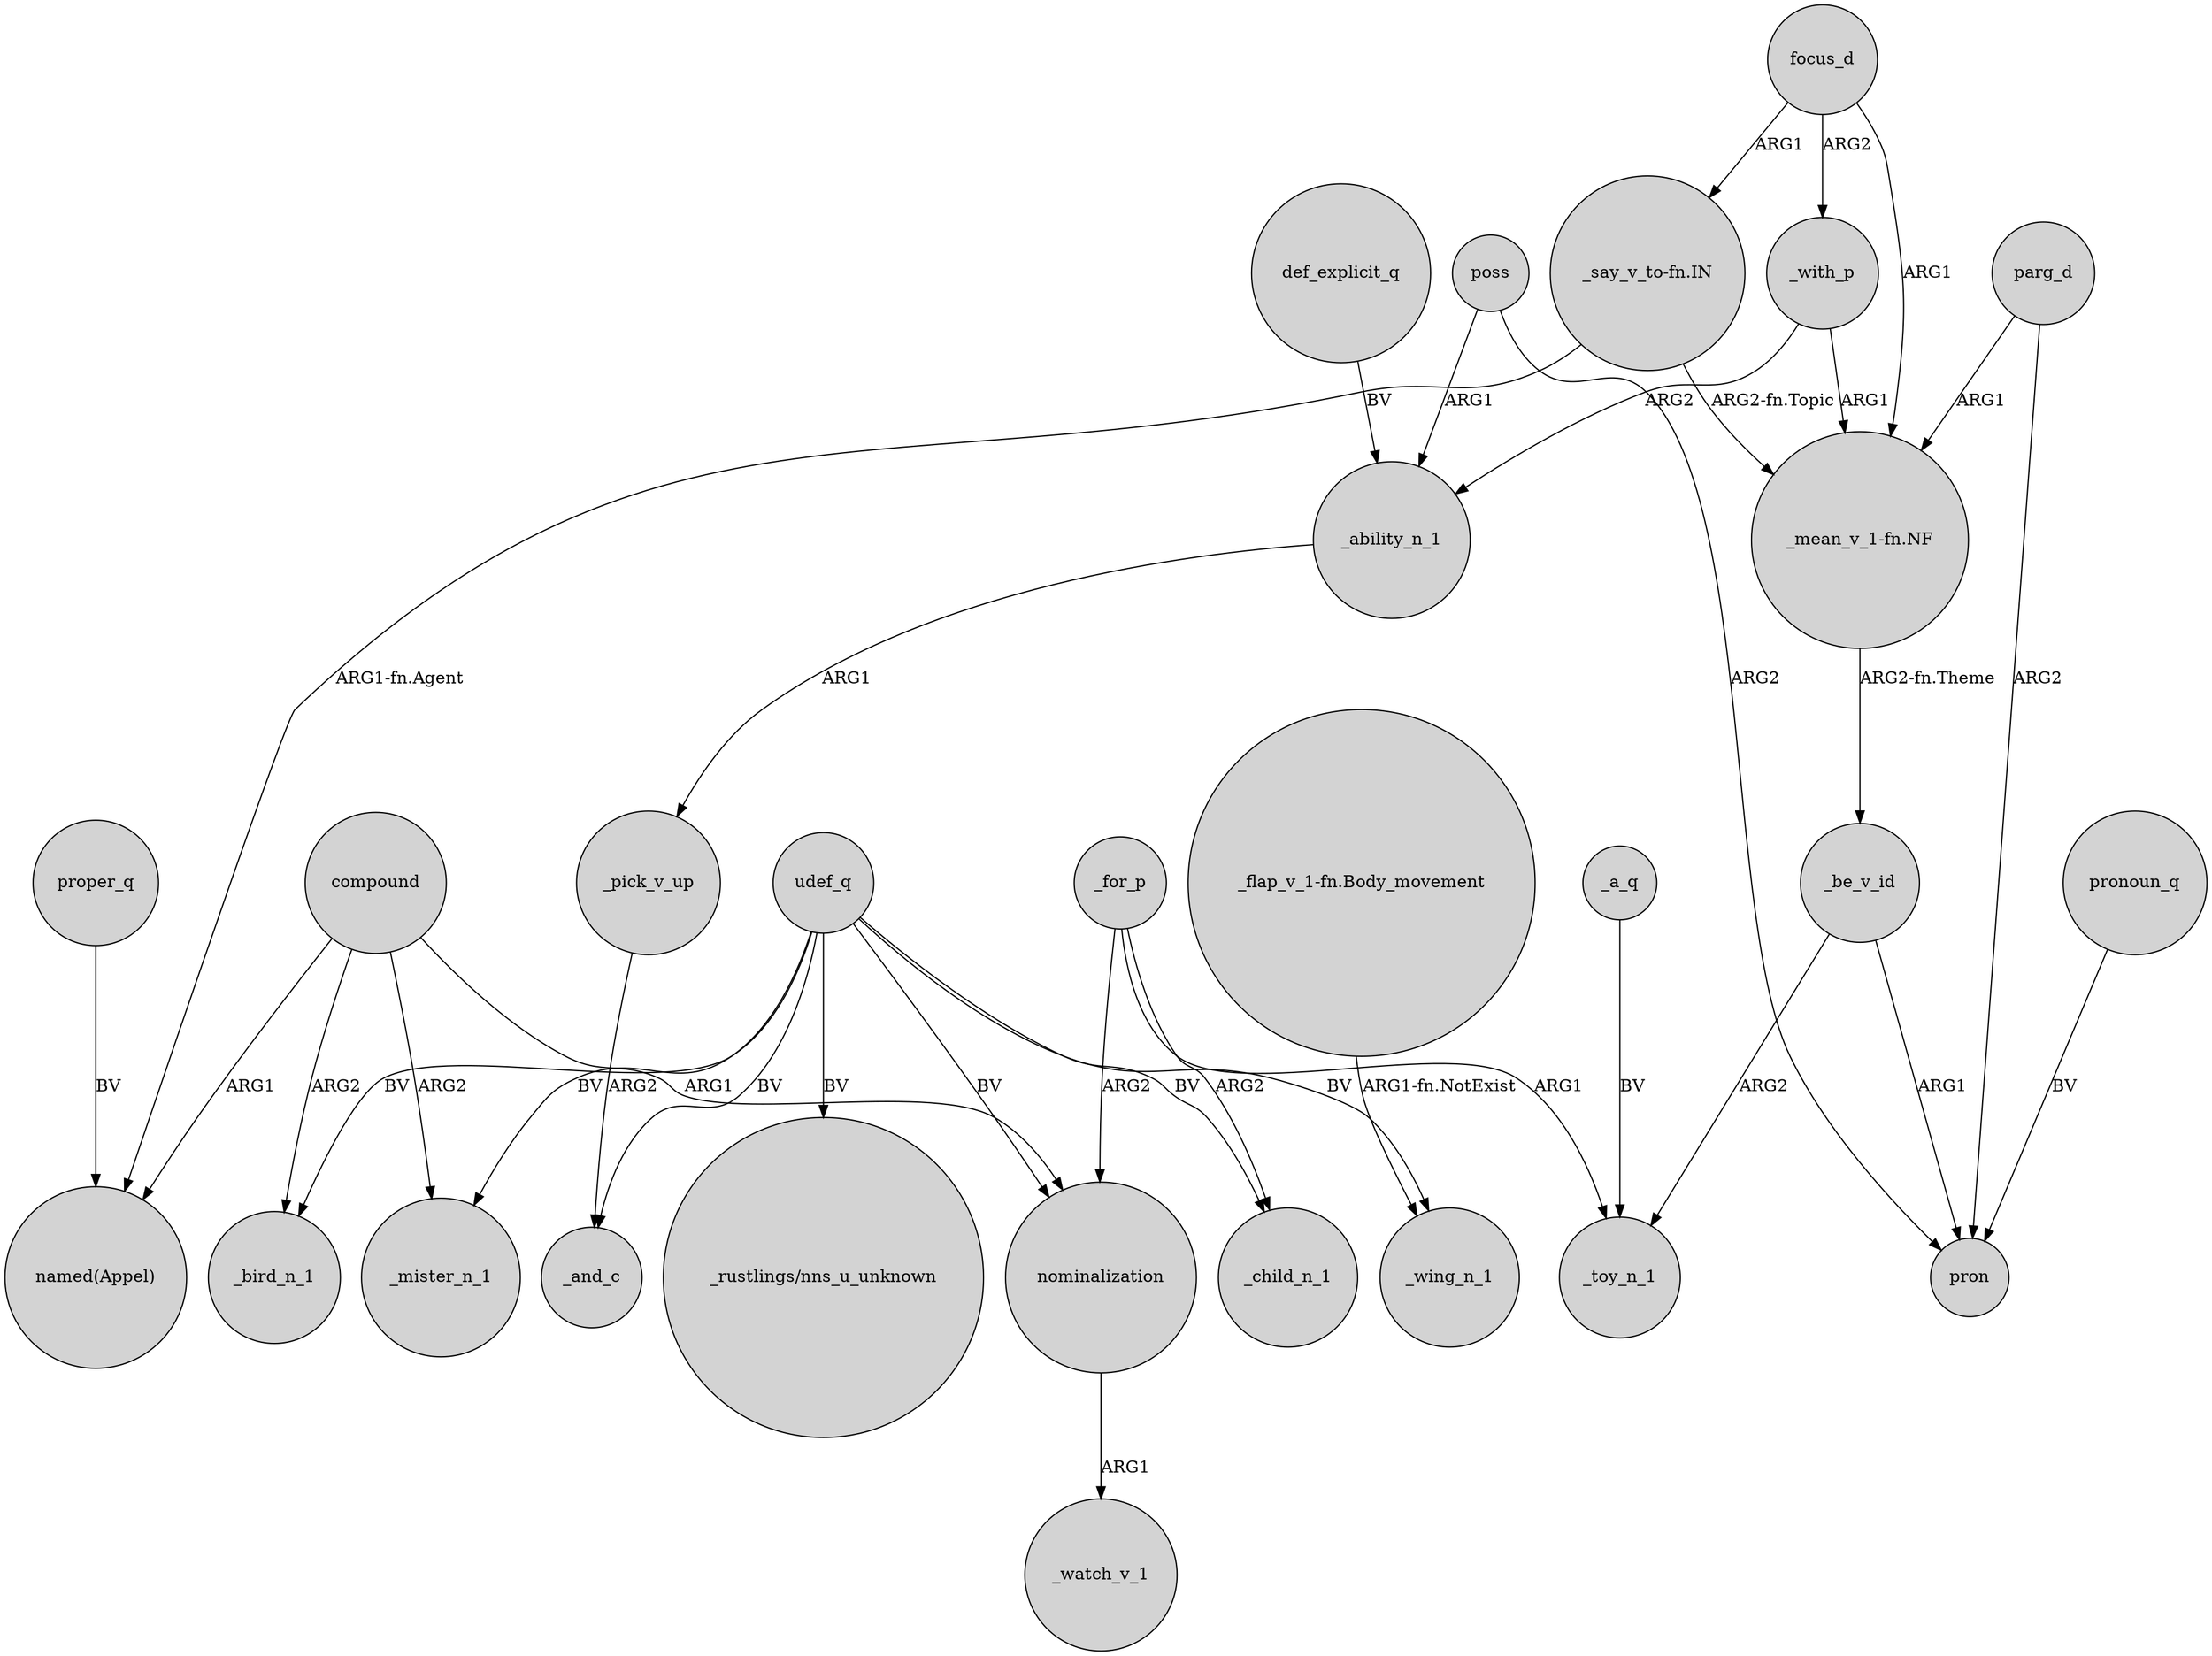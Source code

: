 digraph {
	node [shape=circle style=filled]
	udef_q -> _child_n_1 [label=BV]
	poss -> pron [label=ARG2]
	compound -> _mister_n_1 [label=ARG2]
	focus_d -> "_mean_v_1-fn.NF" [label=ARG1]
	_for_p -> nominalization [label=ARG2]
	_a_q -> _toy_n_1 [label=BV]
	udef_q -> _mister_n_1 [label=BV]
	proper_q -> "named(Appel)" [label=BV]
	focus_d -> _with_p [label=ARG2]
	"_mean_v_1-fn.NF" -> _be_v_id [label="ARG2-fn.Theme"]
	compound -> _bird_n_1 [label=ARG2]
	_be_v_id -> pron [label=ARG1]
	parg_d -> "_mean_v_1-fn.NF" [label=ARG1]
	"_say_v_to-fn.IN" -> "named(Appel)" [label="ARG1-fn.Agent"]
	parg_d -> pron [label=ARG2]
	poss -> _ability_n_1 [label=ARG1]
	pronoun_q -> pron [label=BV]
	def_explicit_q -> _ability_n_1 [label=BV]
	nominalization -> _watch_v_1 [label=ARG1]
	udef_q -> "_rustlings/nns_u_unknown" [label=BV]
	_be_v_id -> _toy_n_1 [label=ARG2]
	udef_q -> _bird_n_1 [label=BV]
	"_say_v_to-fn.IN" -> "_mean_v_1-fn.NF" [label="ARG2-fn.Topic"]
	_with_p -> "_mean_v_1-fn.NF" [label=ARG1]
	udef_q -> nominalization [label=BV]
	_ability_n_1 -> _pick_v_up [label=ARG1]
	_with_p -> _ability_n_1 [label=ARG2]
	"_flap_v_1-fn.Body_movement" -> _wing_n_1 [label="ARG1-fn.NotExist"]
	_for_p -> _child_n_1 [label=ARG2]
	_pick_v_up -> _and_c [label=ARG2]
	_for_p -> _toy_n_1 [label=ARG1]
	udef_q -> _and_c [label=BV]
	udef_q -> _wing_n_1 [label=BV]
	compound -> nominalization [label=ARG1]
	compound -> "named(Appel)" [label=ARG1]
	focus_d -> "_say_v_to-fn.IN" [label=ARG1]
}
